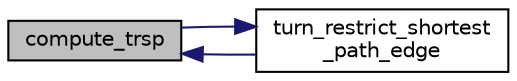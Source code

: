 digraph "compute_trsp"
{
  edge [fontname="Helvetica",fontsize="10",labelfontname="Helvetica",labelfontsize="10"];
  node [fontname="Helvetica",fontsize="10",shape=record];
  rankdir="LR";
  Node1 [label="compute_trsp",height=0.2,width=0.4,color="black", fillcolor="grey75", style="filled", fontcolor="black"];
  Node1 -> Node2 [dir="back",color="midnightblue",fontsize="10",style="solid",fontname="Helvetica"];
  Node2 [label="turn_restrict_shortest\l_path_edge",height=0.2,width=0.4,color="black", fillcolor="white", style="filled",URL="$trsp_8c.html#a938bf6c15c229413b975362c1bc510ce"];
  Node2 -> Node1 [dir="back",color="midnightblue",fontsize="10",style="solid",fontname="Helvetica"];
}

